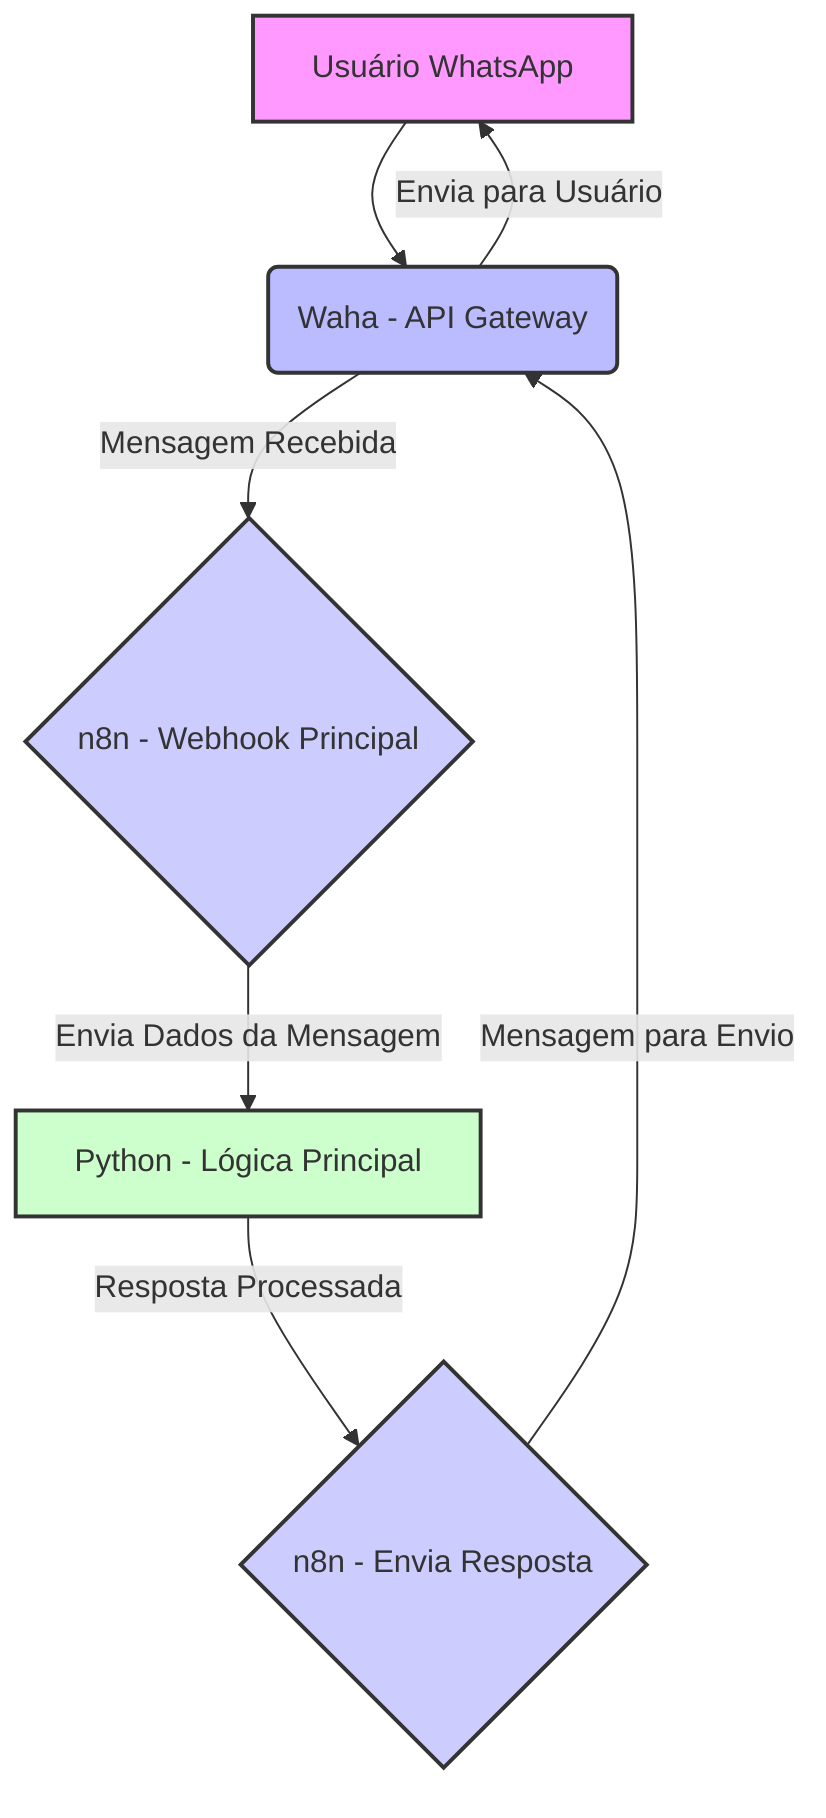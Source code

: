 graph TD
    A[Usuário WhatsApp] --> B(Waha - API Gateway);
    B -- Mensagem Recebida --> C{n8n - Webhook Principal};
    C -- Envia Dados da Mensagem --> D[Python - Lógica Principal];
    D -- Resposta Processada --> E{n8n - Envia Resposta};
    E -- Mensagem para Envio --> B;
    B -- Envia para Usuário --> A;

    style A fill:#f9f,stroke:#333,stroke-width:2px
    style B fill:#bbf,stroke:#333,stroke-width:2px
    style C fill:#ccf,stroke:#333,stroke-width:2px
    style D fill:#cfc,stroke:#333,stroke-width:2px
    style E fill:#ccf,stroke:#333,stroke-width:2px